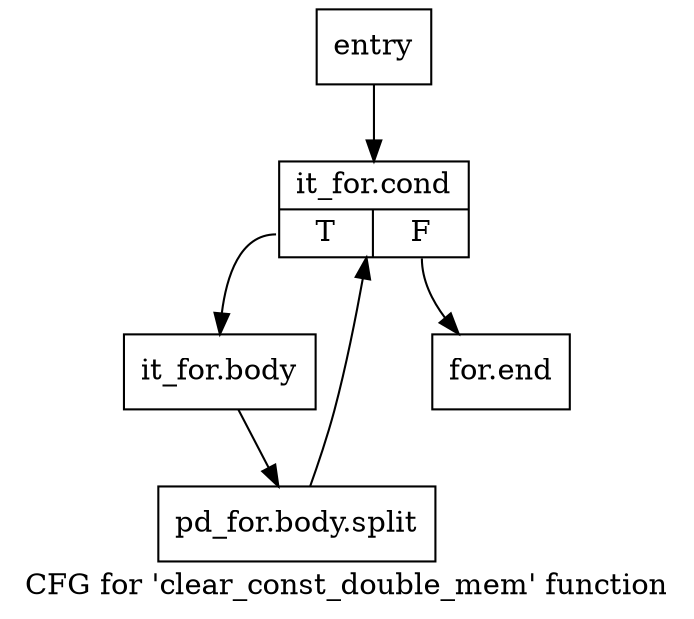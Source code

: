 digraph "CFG for 'clear_const_double_mem' function" {
	label="CFG for 'clear_const_double_mem' function";

	Node0x98b0b50 [shape=record,label="{entry}"];
	Node0x98b0b50 -> Node0x98b0ba0;
	Node0x98b0ba0 [shape=record,label="{it_for.cond|{<s0>T|<s1>F}}"];
	Node0x98b0ba0:s0 -> Node0x98b0bf0;
	Node0x98b0ba0:s1 -> Node0x98b0c40;
	Node0x98b0bf0 [shape=record,label="{it_for.body}"];
	Node0x98b0bf0 -> Node0xee30890;
	Node0xee30890 [shape=record,label="{pd_for.body.split}"];
	Node0xee30890 -> Node0x98b0ba0;
	Node0x98b0c40 [shape=record,label="{for.end}"];
}
